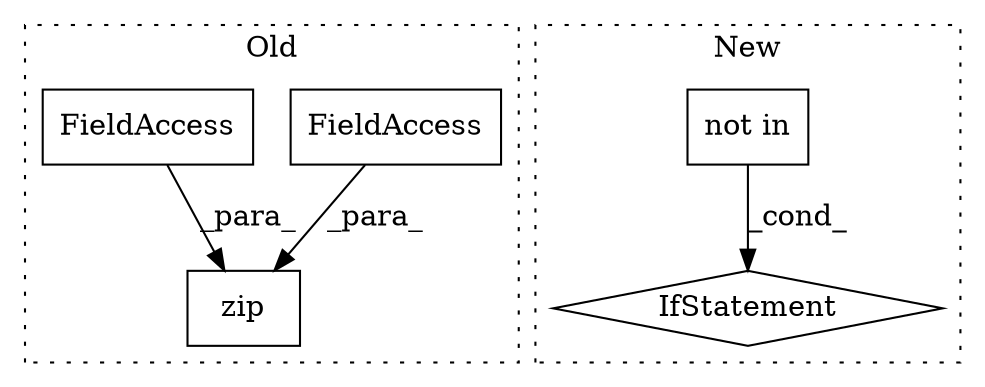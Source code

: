 digraph G {
subgraph cluster0 {
1 [label="zip" a="32" s="33460,33525" l="4,1" shape="box"];
3 [label="FieldAccess" a="22" s="33485" l="21" shape="box"];
4 [label="FieldAccess" a="22" s="33507" l="18" shape="box"];
label = "Old";
style="dotted";
}
subgraph cluster1 {
2 [label="not in" a="108" s="35392" l="56" shape="box"];
5 [label="IfStatement" a="25" s="35380,35448" l="12,2" shape="diamond"];
label = "New";
style="dotted";
}
2 -> 5 [label="_cond_"];
3 -> 1 [label="_para_"];
4 -> 1 [label="_para_"];
}